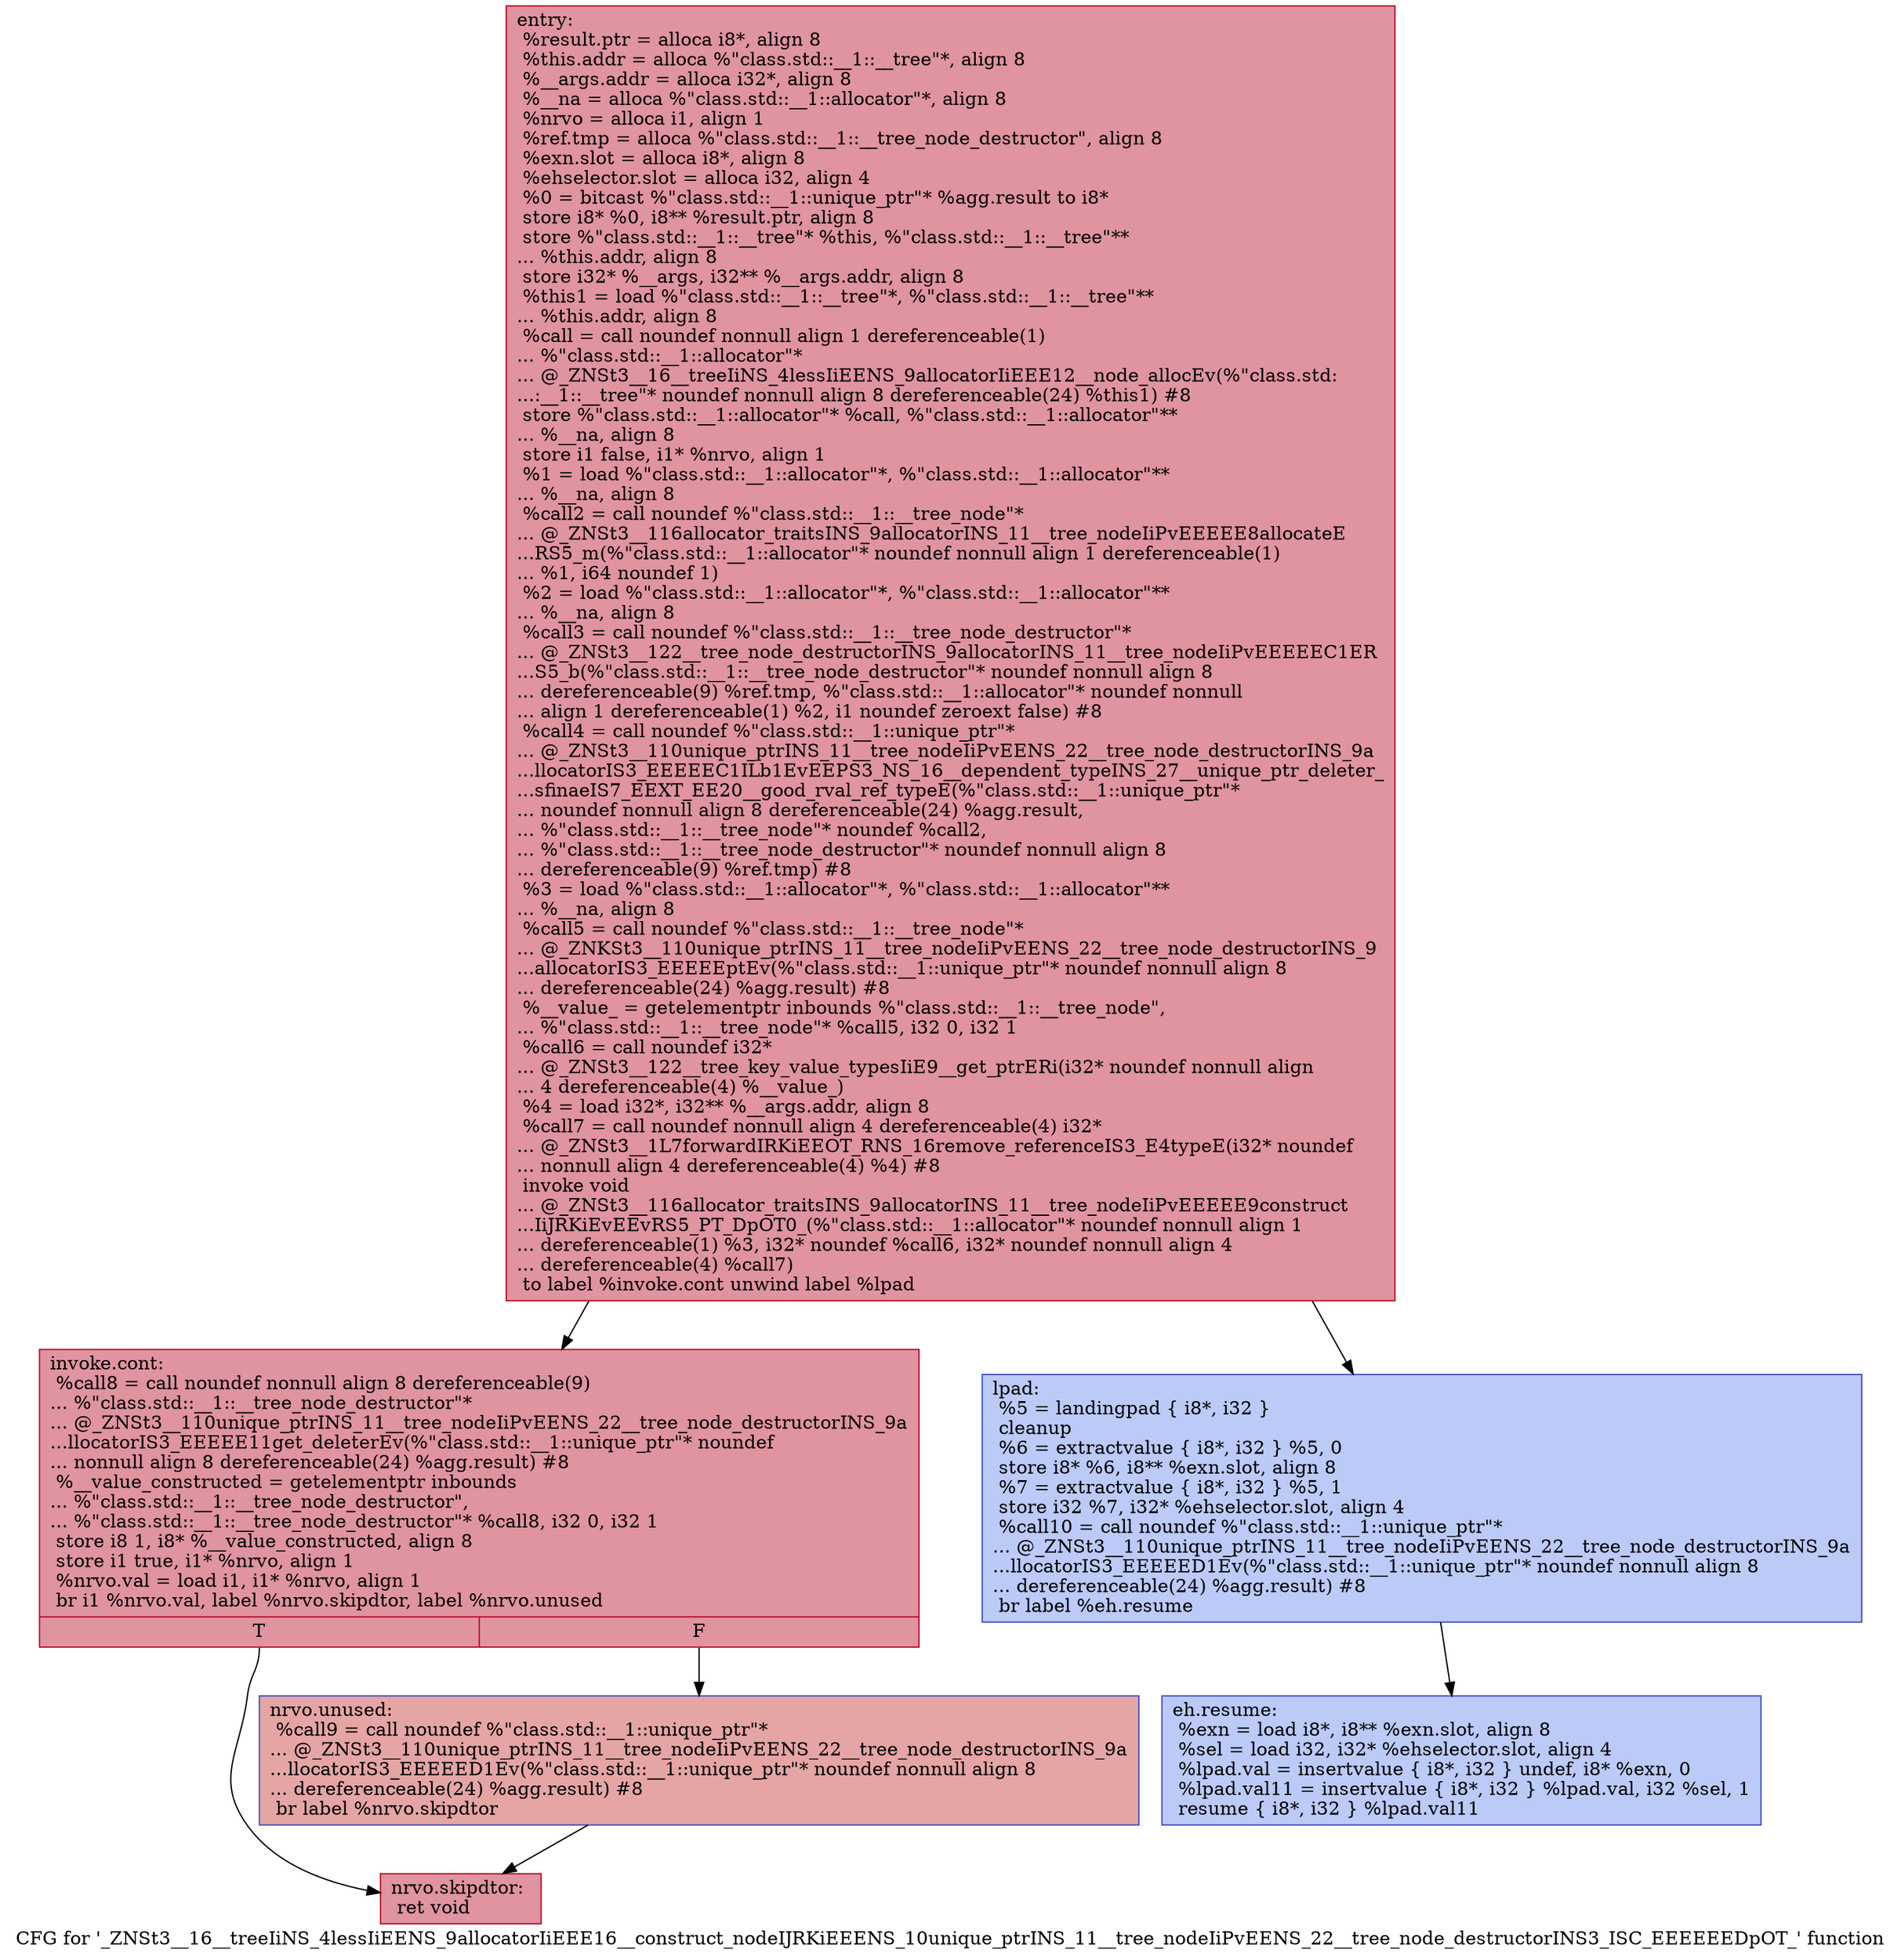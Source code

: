 digraph "CFG for '_ZNSt3__16__treeIiNS_4lessIiEENS_9allocatorIiEEE16__construct_nodeIJRKiEEENS_10unique_ptrINS_11__tree_nodeIiPvEENS_22__tree_node_destructorINS3_ISC_EEEEEEDpOT_' function" {
	label="CFG for '_ZNSt3__16__treeIiNS_4lessIiEENS_9allocatorIiEEE16__construct_nodeIJRKiEEENS_10unique_ptrINS_11__tree_nodeIiPvEENS_22__tree_node_destructorINS3_ISC_EEEEEEDpOT_' function";

	Node0x600002553f00 [shape=record,color="#b70d28ff", style=filled, fillcolor="#b70d2870",label="{entry:\l  %result.ptr = alloca i8*, align 8\l  %this.addr = alloca %\"class.std::__1::__tree\"*, align 8\l  %__args.addr = alloca i32*, align 8\l  %__na = alloca %\"class.std::__1::allocator\"*, align 8\l  %nrvo = alloca i1, align 1\l  %ref.tmp = alloca %\"class.std::__1::__tree_node_destructor\", align 8\l  %exn.slot = alloca i8*, align 8\l  %ehselector.slot = alloca i32, align 4\l  %0 = bitcast %\"class.std::__1::unique_ptr\"* %agg.result to i8*\l  store i8* %0, i8** %result.ptr, align 8\l  store %\"class.std::__1::__tree\"* %this, %\"class.std::__1::__tree\"**\l... %this.addr, align 8\l  store i32* %__args, i32** %__args.addr, align 8\l  %this1 = load %\"class.std::__1::__tree\"*, %\"class.std::__1::__tree\"**\l... %this.addr, align 8\l  %call = call noundef nonnull align 1 dereferenceable(1)\l... %\"class.std::__1::allocator\"*\l... @_ZNSt3__16__treeIiNS_4lessIiEENS_9allocatorIiEEE12__node_allocEv(%\"class.std:\l...:__1::__tree\"* noundef nonnull align 8 dereferenceable(24) %this1) #8\l  store %\"class.std::__1::allocator\"* %call, %\"class.std::__1::allocator\"**\l... %__na, align 8\l  store i1 false, i1* %nrvo, align 1\l  %1 = load %\"class.std::__1::allocator\"*, %\"class.std::__1::allocator\"**\l... %__na, align 8\l  %call2 = call noundef %\"class.std::__1::__tree_node\"*\l... @_ZNSt3__116allocator_traitsINS_9allocatorINS_11__tree_nodeIiPvEEEEE8allocateE\l...RS5_m(%\"class.std::__1::allocator\"* noundef nonnull align 1 dereferenceable(1)\l... %1, i64 noundef 1)\l  %2 = load %\"class.std::__1::allocator\"*, %\"class.std::__1::allocator\"**\l... %__na, align 8\l  %call3 = call noundef %\"class.std::__1::__tree_node_destructor\"*\l... @_ZNSt3__122__tree_node_destructorINS_9allocatorINS_11__tree_nodeIiPvEEEEEC1ER\l...S5_b(%\"class.std::__1::__tree_node_destructor\"* noundef nonnull align 8\l... dereferenceable(9) %ref.tmp, %\"class.std::__1::allocator\"* noundef nonnull\l... align 1 dereferenceable(1) %2, i1 noundef zeroext false) #8\l  %call4 = call noundef %\"class.std::__1::unique_ptr\"*\l... @_ZNSt3__110unique_ptrINS_11__tree_nodeIiPvEENS_22__tree_node_destructorINS_9a\l...llocatorIS3_EEEEEC1ILb1EvEEPS3_NS_16__dependent_typeINS_27__unique_ptr_deleter_\l...sfinaeIS7_EEXT_EE20__good_rval_ref_typeE(%\"class.std::__1::unique_ptr\"*\l... noundef nonnull align 8 dereferenceable(24) %agg.result,\l... %\"class.std::__1::__tree_node\"* noundef %call2,\l... %\"class.std::__1::__tree_node_destructor\"* noundef nonnull align 8\l... dereferenceable(9) %ref.tmp) #8\l  %3 = load %\"class.std::__1::allocator\"*, %\"class.std::__1::allocator\"**\l... %__na, align 8\l  %call5 = call noundef %\"class.std::__1::__tree_node\"*\l... @_ZNKSt3__110unique_ptrINS_11__tree_nodeIiPvEENS_22__tree_node_destructorINS_9\l...allocatorIS3_EEEEEptEv(%\"class.std::__1::unique_ptr\"* noundef nonnull align 8\l... dereferenceable(24) %agg.result) #8\l  %__value_ = getelementptr inbounds %\"class.std::__1::__tree_node\",\l... %\"class.std::__1::__tree_node\"* %call5, i32 0, i32 1\l  %call6 = call noundef i32*\l... @_ZNSt3__122__tree_key_value_typesIiE9__get_ptrERi(i32* noundef nonnull align\l... 4 dereferenceable(4) %__value_)\l  %4 = load i32*, i32** %__args.addr, align 8\l  %call7 = call noundef nonnull align 4 dereferenceable(4) i32*\l... @_ZNSt3__1L7forwardIRKiEEOT_RNS_16remove_referenceIS3_E4typeE(i32* noundef\l... nonnull align 4 dereferenceable(4) %4) #8\l  invoke void\l... @_ZNSt3__116allocator_traitsINS_9allocatorINS_11__tree_nodeIiPvEEEEE9construct\l...IiJRKiEvEEvRS5_PT_DpOT0_(%\"class.std::__1::allocator\"* noundef nonnull align 1\l... dereferenceable(1) %3, i32* noundef %call6, i32* noundef nonnull align 4\l... dereferenceable(4) %call7)\l          to label %invoke.cont unwind label %lpad\l}"];
	Node0x600002553f00 -> Node0x600002557d80;
	Node0x600002553f00 -> Node0x60000255c000;
	Node0x600002557d80 [shape=record,color="#b70d28ff", style=filled, fillcolor="#b70d2870",label="{invoke.cont:                                      \l  %call8 = call noundef nonnull align 8 dereferenceable(9)\l... %\"class.std::__1::__tree_node_destructor\"*\l... @_ZNSt3__110unique_ptrINS_11__tree_nodeIiPvEENS_22__tree_node_destructorINS_9a\l...llocatorIS3_EEEEE11get_deleterEv(%\"class.std::__1::unique_ptr\"* noundef\l... nonnull align 8 dereferenceable(24) %agg.result) #8\l  %__value_constructed = getelementptr inbounds\l... %\"class.std::__1::__tree_node_destructor\",\l... %\"class.std::__1::__tree_node_destructor\"* %call8, i32 0, i32 1\l  store i8 1, i8* %__value_constructed, align 8\l  store i1 true, i1* %nrvo, align 1\l  %nrvo.val = load i1, i1* %nrvo, align 1\l  br i1 %nrvo.val, label %nrvo.skipdtor, label %nrvo.unused\l|{<s0>T|<s1>F}}"];
	Node0x600002557d80:s0 -> Node0x60000255c0c0;
	Node0x600002557d80:s1 -> Node0x60000255c100;
	Node0x60000255c000 [shape=record,color="#3d50c3ff", style=filled, fillcolor="#6687ed70",label="{lpad:                                             \l  %5 = landingpad \{ i8*, i32 \}\l          cleanup\l  %6 = extractvalue \{ i8*, i32 \} %5, 0\l  store i8* %6, i8** %exn.slot, align 8\l  %7 = extractvalue \{ i8*, i32 \} %5, 1\l  store i32 %7, i32* %ehselector.slot, align 4\l  %call10 = call noundef %\"class.std::__1::unique_ptr\"*\l... @_ZNSt3__110unique_ptrINS_11__tree_nodeIiPvEENS_22__tree_node_destructorINS_9a\l...llocatorIS3_EEEEED1Ev(%\"class.std::__1::unique_ptr\"* noundef nonnull align 8\l... dereferenceable(24) %agg.result) #8\l  br label %eh.resume\l}"];
	Node0x60000255c000 -> Node0x60000255c180;
	Node0x60000255c100 [shape=record,color="#3d50c3ff", style=filled, fillcolor="#c5333470",label="{nrvo.unused:                                      \l  %call9 = call noundef %\"class.std::__1::unique_ptr\"*\l... @_ZNSt3__110unique_ptrINS_11__tree_nodeIiPvEENS_22__tree_node_destructorINS_9a\l...llocatorIS3_EEEEED1Ev(%\"class.std::__1::unique_ptr\"* noundef nonnull align 8\l... dereferenceable(24) %agg.result) #8\l  br label %nrvo.skipdtor\l}"];
	Node0x60000255c100 -> Node0x60000255c0c0;
	Node0x60000255c0c0 [shape=record,color="#b70d28ff", style=filled, fillcolor="#b70d2870",label="{nrvo.skipdtor:                                    \l  ret void\l}"];
	Node0x60000255c180 [shape=record,color="#3d50c3ff", style=filled, fillcolor="#6687ed70",label="{eh.resume:                                        \l  %exn = load i8*, i8** %exn.slot, align 8\l  %sel = load i32, i32* %ehselector.slot, align 4\l  %lpad.val = insertvalue \{ i8*, i32 \} undef, i8* %exn, 0\l  %lpad.val11 = insertvalue \{ i8*, i32 \} %lpad.val, i32 %sel, 1\l  resume \{ i8*, i32 \} %lpad.val11\l}"];
}
